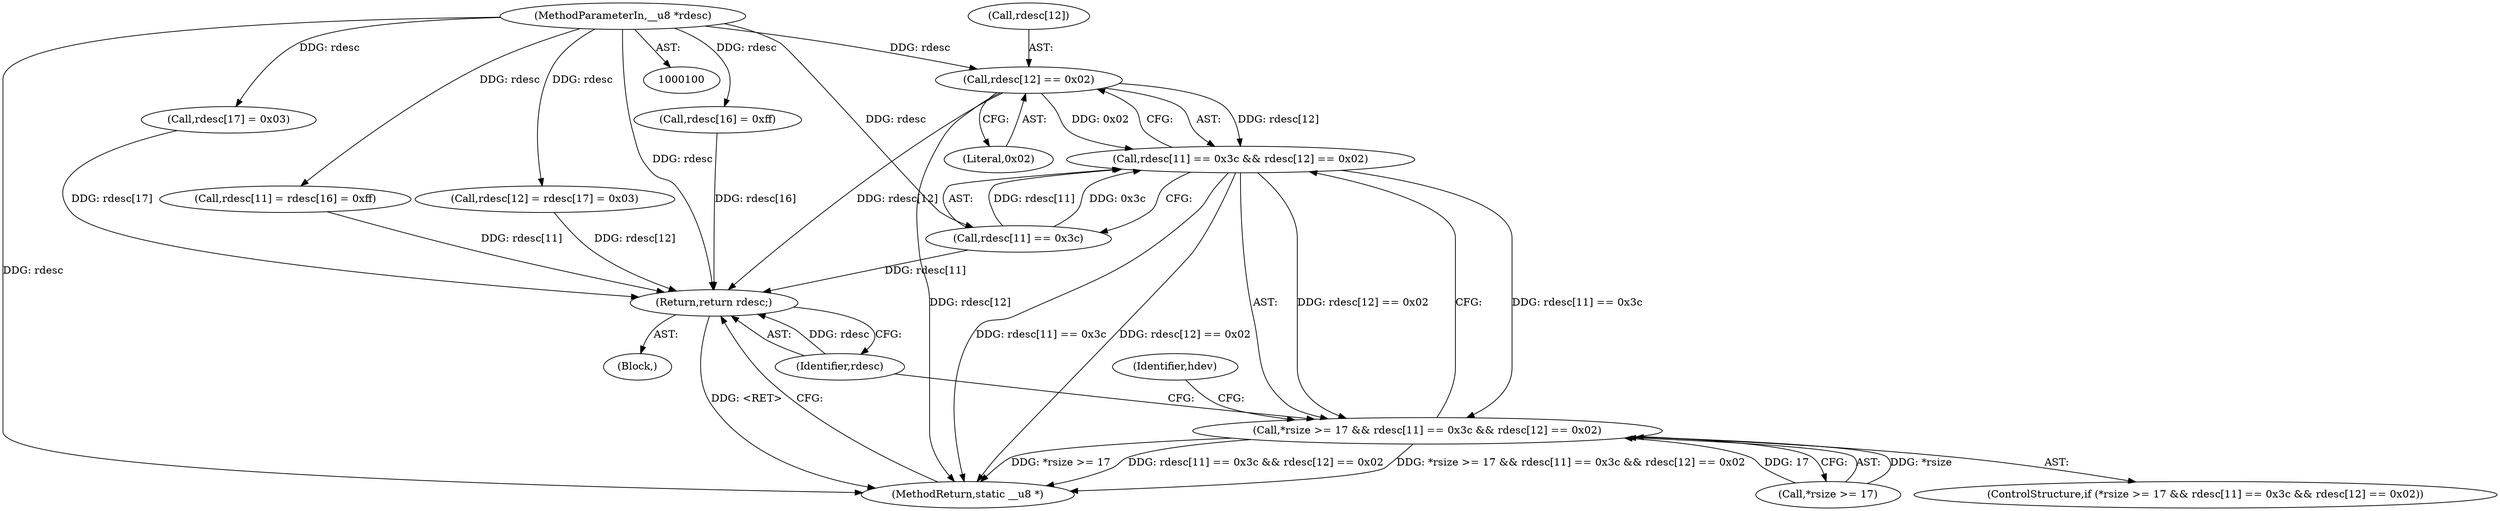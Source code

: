 digraph "0_linux_4ab25786c87eb20857bbb715c3ae34ec8fd6a214@array" {
"1000117" [label="(Call,rdesc[12] == 0x02)"];
"1000102" [label="(MethodParameterIn,__u8 *rdesc)"];
"1000111" [label="(Call,rdesc[11] == 0x3c && rdesc[12] == 0x02)"];
"1000106" [label="(Call,*rsize >= 17 && rdesc[11] == 0x3c && rdesc[12] == 0x02)"];
"1000144" [label="(Return,return rdesc;)"];
"1000102" [label="(MethodParameterIn,__u8 *rdesc)"];
"1000144" [label="(Return,return rdesc;)"];
"1000130" [label="(Call,rdesc[16] = 0xff)"];
"1000124" [label="(Identifier,hdev)"];
"1000117" [label="(Call,rdesc[12] == 0x02)"];
"1000107" [label="(Call,*rsize >= 17)"];
"1000135" [label="(Call,rdesc[12] = rdesc[17] = 0x03)"];
"1000146" [label="(MethodReturn,static __u8 *)"];
"1000121" [label="(Literal,0x02)"];
"1000112" [label="(Call,rdesc[11] == 0x3c)"];
"1000111" [label="(Call,rdesc[11] == 0x3c && rdesc[12] == 0x02)"];
"1000106" [label="(Call,*rsize >= 17 && rdesc[11] == 0x3c && rdesc[12] == 0x02)"];
"1000105" [label="(ControlStructure,if (*rsize >= 17 && rdesc[11] == 0x3c && rdesc[12] == 0x02))"];
"1000139" [label="(Call,rdesc[17] = 0x03)"];
"1000104" [label="(Block,)"];
"1000145" [label="(Identifier,rdesc)"];
"1000118" [label="(Call,rdesc[12])"];
"1000126" [label="(Call,rdesc[11] = rdesc[16] = 0xff)"];
"1000117" -> "1000111"  [label="AST: "];
"1000117" -> "1000121"  [label="CFG: "];
"1000118" -> "1000117"  [label="AST: "];
"1000121" -> "1000117"  [label="AST: "];
"1000111" -> "1000117"  [label="CFG: "];
"1000117" -> "1000146"  [label="DDG: rdesc[12]"];
"1000117" -> "1000111"  [label="DDG: rdesc[12]"];
"1000117" -> "1000111"  [label="DDG: 0x02"];
"1000102" -> "1000117"  [label="DDG: rdesc"];
"1000117" -> "1000144"  [label="DDG: rdesc[12]"];
"1000102" -> "1000100"  [label="AST: "];
"1000102" -> "1000146"  [label="DDG: rdesc"];
"1000102" -> "1000112"  [label="DDG: rdesc"];
"1000102" -> "1000126"  [label="DDG: rdesc"];
"1000102" -> "1000130"  [label="DDG: rdesc"];
"1000102" -> "1000135"  [label="DDG: rdesc"];
"1000102" -> "1000139"  [label="DDG: rdesc"];
"1000102" -> "1000144"  [label="DDG: rdesc"];
"1000111" -> "1000106"  [label="AST: "];
"1000111" -> "1000112"  [label="CFG: "];
"1000112" -> "1000111"  [label="AST: "];
"1000106" -> "1000111"  [label="CFG: "];
"1000111" -> "1000146"  [label="DDG: rdesc[12] == 0x02"];
"1000111" -> "1000146"  [label="DDG: rdesc[11] == 0x3c"];
"1000111" -> "1000106"  [label="DDG: rdesc[11] == 0x3c"];
"1000111" -> "1000106"  [label="DDG: rdesc[12] == 0x02"];
"1000112" -> "1000111"  [label="DDG: rdesc[11]"];
"1000112" -> "1000111"  [label="DDG: 0x3c"];
"1000106" -> "1000105"  [label="AST: "];
"1000106" -> "1000107"  [label="CFG: "];
"1000107" -> "1000106"  [label="AST: "];
"1000124" -> "1000106"  [label="CFG: "];
"1000145" -> "1000106"  [label="CFG: "];
"1000106" -> "1000146"  [label="DDG: *rsize >= 17"];
"1000106" -> "1000146"  [label="DDG: rdesc[11] == 0x3c && rdesc[12] == 0x02"];
"1000106" -> "1000146"  [label="DDG: *rsize >= 17 && rdesc[11] == 0x3c && rdesc[12] == 0x02"];
"1000107" -> "1000106"  [label="DDG: *rsize"];
"1000107" -> "1000106"  [label="DDG: 17"];
"1000144" -> "1000104"  [label="AST: "];
"1000144" -> "1000145"  [label="CFG: "];
"1000145" -> "1000144"  [label="AST: "];
"1000146" -> "1000144"  [label="CFG: "];
"1000144" -> "1000146"  [label="DDG: <RET>"];
"1000145" -> "1000144"  [label="DDG: rdesc"];
"1000139" -> "1000144"  [label="DDG: rdesc[17]"];
"1000126" -> "1000144"  [label="DDG: rdesc[11]"];
"1000112" -> "1000144"  [label="DDG: rdesc[11]"];
"1000135" -> "1000144"  [label="DDG: rdesc[12]"];
"1000130" -> "1000144"  [label="DDG: rdesc[16]"];
}
